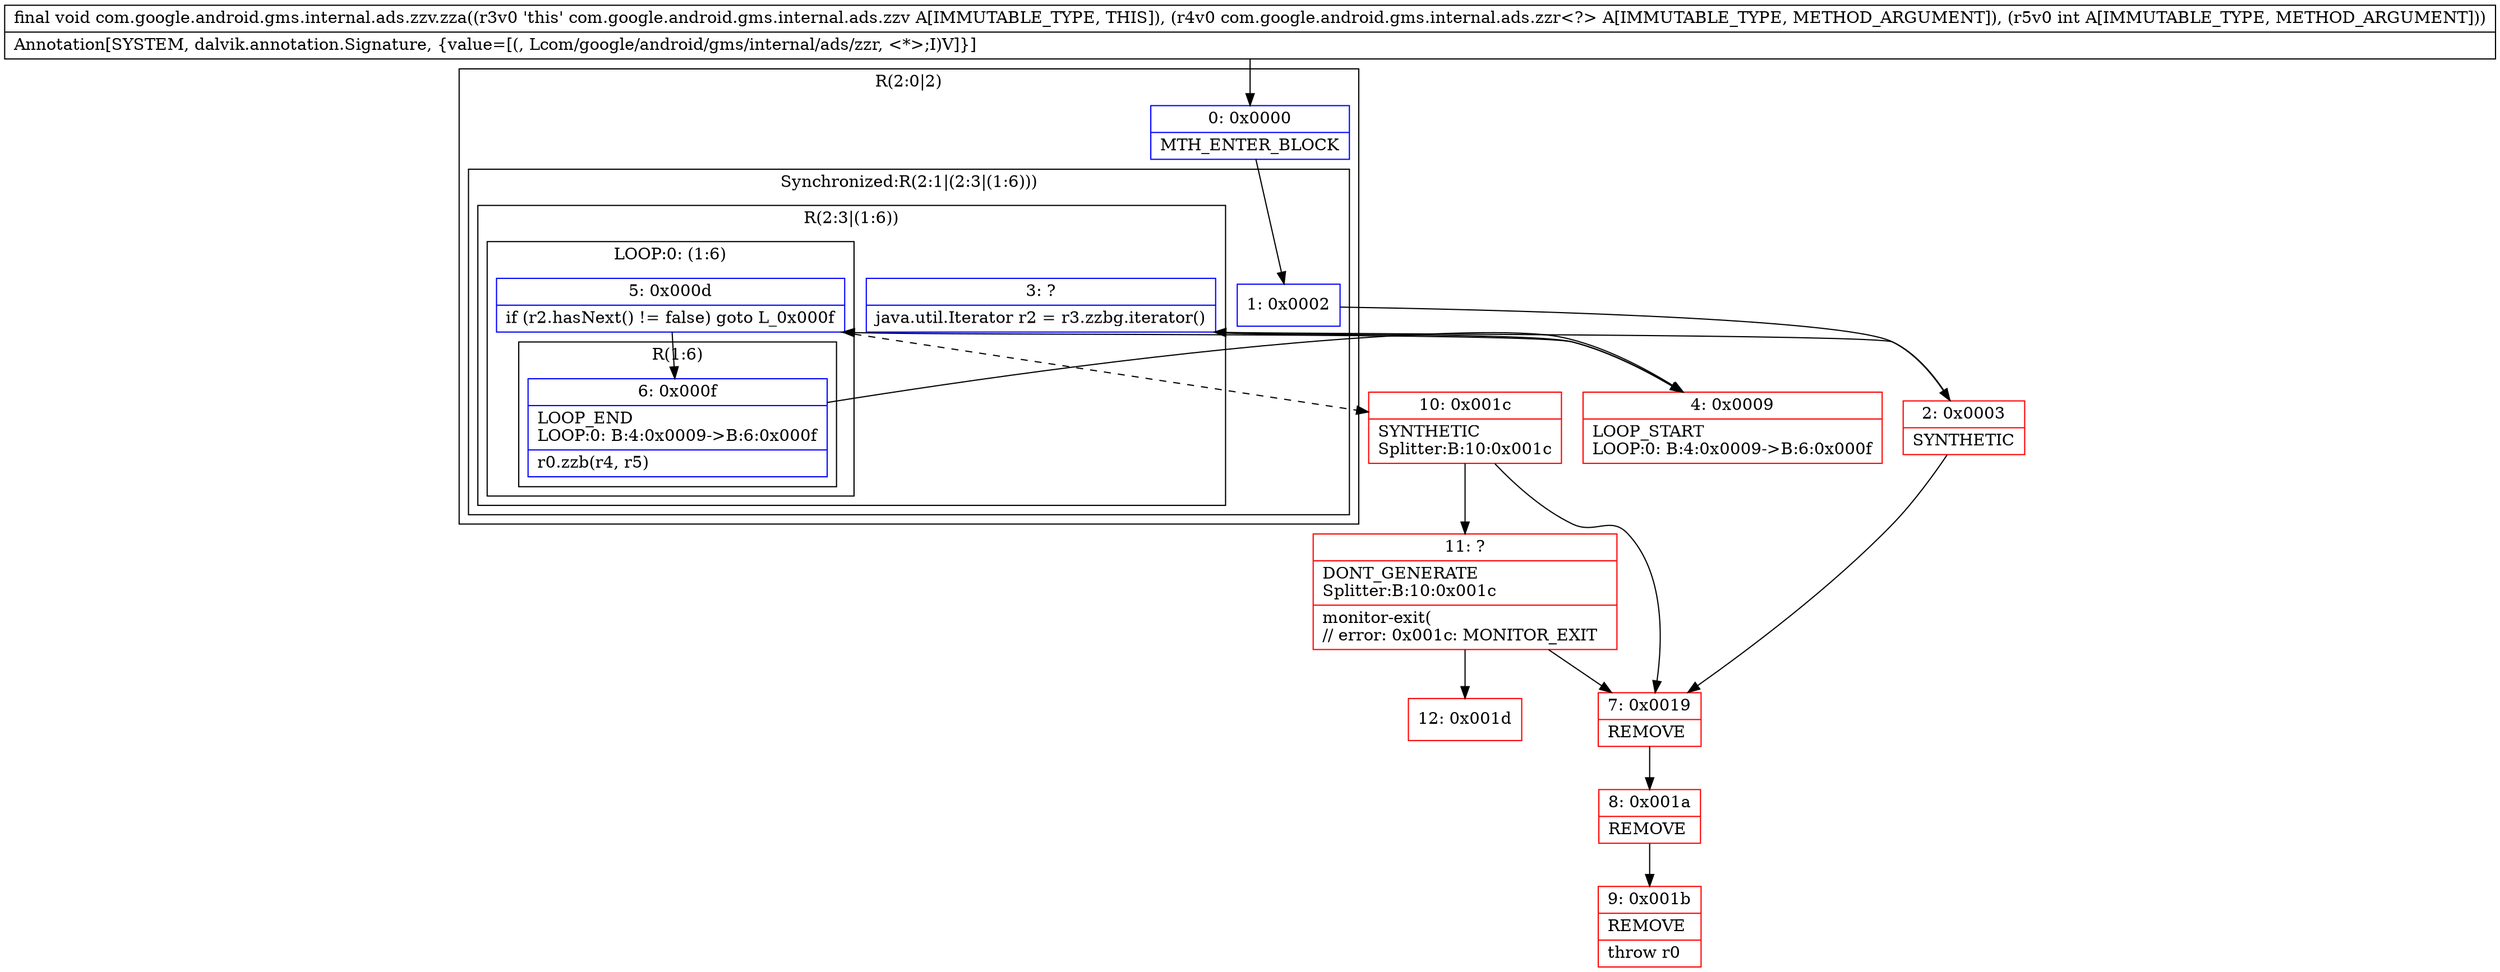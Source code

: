 digraph "CFG forcom.google.android.gms.internal.ads.zzv.zza(Lcom\/google\/android\/gms\/internal\/ads\/zzr;I)V" {
subgraph cluster_Region_2111738059 {
label = "R(2:0|2)";
node [shape=record,color=blue];
Node_0 [shape=record,label="{0\:\ 0x0000|MTH_ENTER_BLOCK\l}"];
subgraph cluster_SynchronizedRegion_1822723122 {
label = "Synchronized:R(2:1|(2:3|(1:6)))";
node [shape=record,color=blue];
Node_1 [shape=record,label="{1\:\ 0x0002}"];
subgraph cluster_Region_1645234925 {
label = "R(2:3|(1:6))";
node [shape=record,color=blue];
Node_3 [shape=record,label="{3\:\ ?|java.util.Iterator r2 = r3.zzbg.iterator()\l}"];
subgraph cluster_LoopRegion_607180036 {
label = "LOOP:0: (1:6)";
node [shape=record,color=blue];
Node_5 [shape=record,label="{5\:\ 0x000d|if (r2.hasNext() != false) goto L_0x000f\l}"];
subgraph cluster_Region_769741185 {
label = "R(1:6)";
node [shape=record,color=blue];
Node_6 [shape=record,label="{6\:\ 0x000f|LOOP_END\lLOOP:0: B:4:0x0009\-\>B:6:0x000f\l|r0.zzb(r4, r5)\l}"];
}
}
}
}
}
Node_2 [shape=record,color=red,label="{2\:\ 0x0003|SYNTHETIC\l}"];
Node_4 [shape=record,color=red,label="{4\:\ 0x0009|LOOP_START\lLOOP:0: B:4:0x0009\-\>B:6:0x000f\l}"];
Node_7 [shape=record,color=red,label="{7\:\ 0x0019|REMOVE\l}"];
Node_8 [shape=record,color=red,label="{8\:\ 0x001a|REMOVE\l}"];
Node_9 [shape=record,color=red,label="{9\:\ 0x001b|REMOVE\l|throw r0\l}"];
Node_10 [shape=record,color=red,label="{10\:\ 0x001c|SYNTHETIC\lSplitter:B:10:0x001c\l}"];
Node_11 [shape=record,color=red,label="{11\:\ ?|DONT_GENERATE\lSplitter:B:10:0x001c\l|monitor\-exit(\l\/\/ error: 0x001c: MONITOR_EXIT  \l}"];
Node_12 [shape=record,color=red,label="{12\:\ 0x001d}"];
MethodNode[shape=record,label="{final void com.google.android.gms.internal.ads.zzv.zza((r3v0 'this' com.google.android.gms.internal.ads.zzv A[IMMUTABLE_TYPE, THIS]), (r4v0 com.google.android.gms.internal.ads.zzr\<?\> A[IMMUTABLE_TYPE, METHOD_ARGUMENT]), (r5v0 int A[IMMUTABLE_TYPE, METHOD_ARGUMENT]))  | Annotation[SYSTEM, dalvik.annotation.Signature, \{value=[(, Lcom\/google\/android\/gms\/internal\/ads\/zzr, \<*\>;I)V]\}]\l}"];
MethodNode -> Node_0;
Node_0 -> Node_1;
Node_1 -> Node_2;
Node_3 -> Node_4;
Node_5 -> Node_6;
Node_5 -> Node_10[style=dashed];
Node_6 -> Node_4;
Node_2 -> Node_3;
Node_2 -> Node_7;
Node_4 -> Node_5;
Node_7 -> Node_8;
Node_8 -> Node_9;
Node_10 -> Node_11;
Node_10 -> Node_7;
Node_11 -> Node_12;
Node_11 -> Node_7;
}

